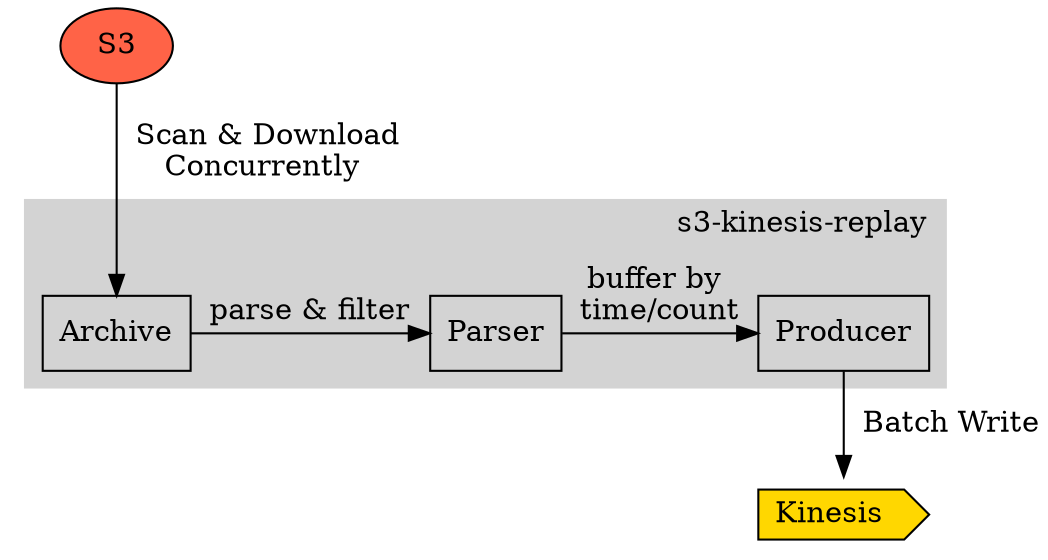digraph overview {
    compound=true;
    rankdir="TB";
    s3 [label="S3" style="filled" fillcolor="tomato1"]
    kinesis [label="Kinesis   " shape="cds" style="filled" fillcolor="gold"]
    

    s3->archive [label="  Scan & Download\n Concurrently"];
    producer->kinesis [label="  Batch Write"];

    subgraph clusterApp {
        rankdir="TB"
        labeljust="r"
        label="s3-kinesis-replay\n "
        style="filled"
        color="lightgrey"

        archive [label="Archive" shape="rect"]
        parser [label="Parser" shape="rect"]
        producer [label="Producer" shape="rect"]

        archive->parser [label="parse & filter"]
        parser->producer [label="buffer by \ntime/count"]

        { rank=same archive,parser,producer}
    }
}